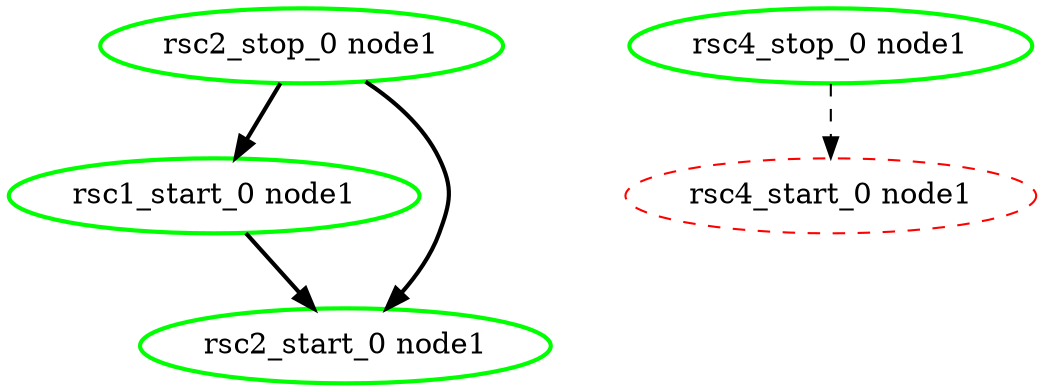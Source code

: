  digraph "g" {
"rsc1_start_0 node1" -> "rsc2_start_0 node1" [ style = bold]
"rsc1_start_0 node1" [ style=bold color="green" fontcolor="black"]
"rsc2_start_0 node1" [ style=bold color="green" fontcolor="black"]
"rsc2_stop_0 node1" -> "rsc1_start_0 node1" [ style = bold]
"rsc2_stop_0 node1" -> "rsc2_start_0 node1" [ style = bold]
"rsc2_stop_0 node1" [ style=bold color="green" fontcolor="black"]
"rsc4_start_0 node1" [ style=dashed color="red" fontcolor="black"]
"rsc4_stop_0 node1" -> "rsc4_start_0 node1" [ style = dashed]
"rsc4_stop_0 node1" [ style=bold color="green" fontcolor="black"]
}
